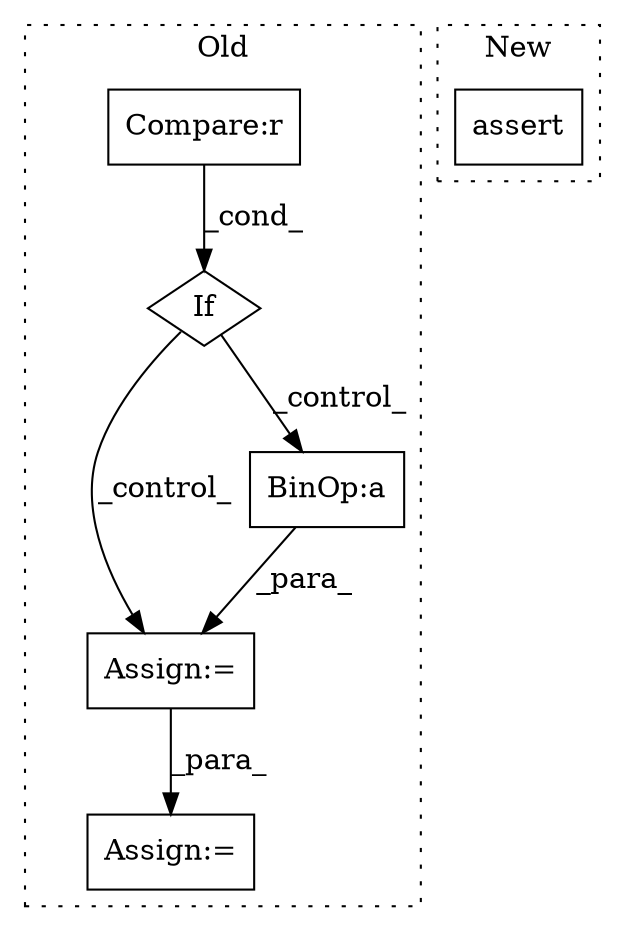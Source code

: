 digraph G {
subgraph cluster0 {
1 [label="If" a="96" s="4261,4295" l="3,18" shape="diamond"];
3 [label="Assign:=" a="68" s="4319" l="3" shape="box"];
4 [label="Compare:r" a="40" s="4264" l="31" shape="box"];
5 [label="BinOp:a" a="82" s="4354" l="4" shape="box"];
6 [label="Assign:=" a="68" s="4451" l="3" shape="box"];
label = "Old";
style="dotted";
}
subgraph cluster1 {
2 [label="assert" a="65" s="7344" l="7" shape="box"];
label = "New";
style="dotted";
}
1 -> 5 [label="_control_"];
1 -> 3 [label="_control_"];
3 -> 6 [label="_para_"];
4 -> 1 [label="_cond_"];
5 -> 3 [label="_para_"];
}